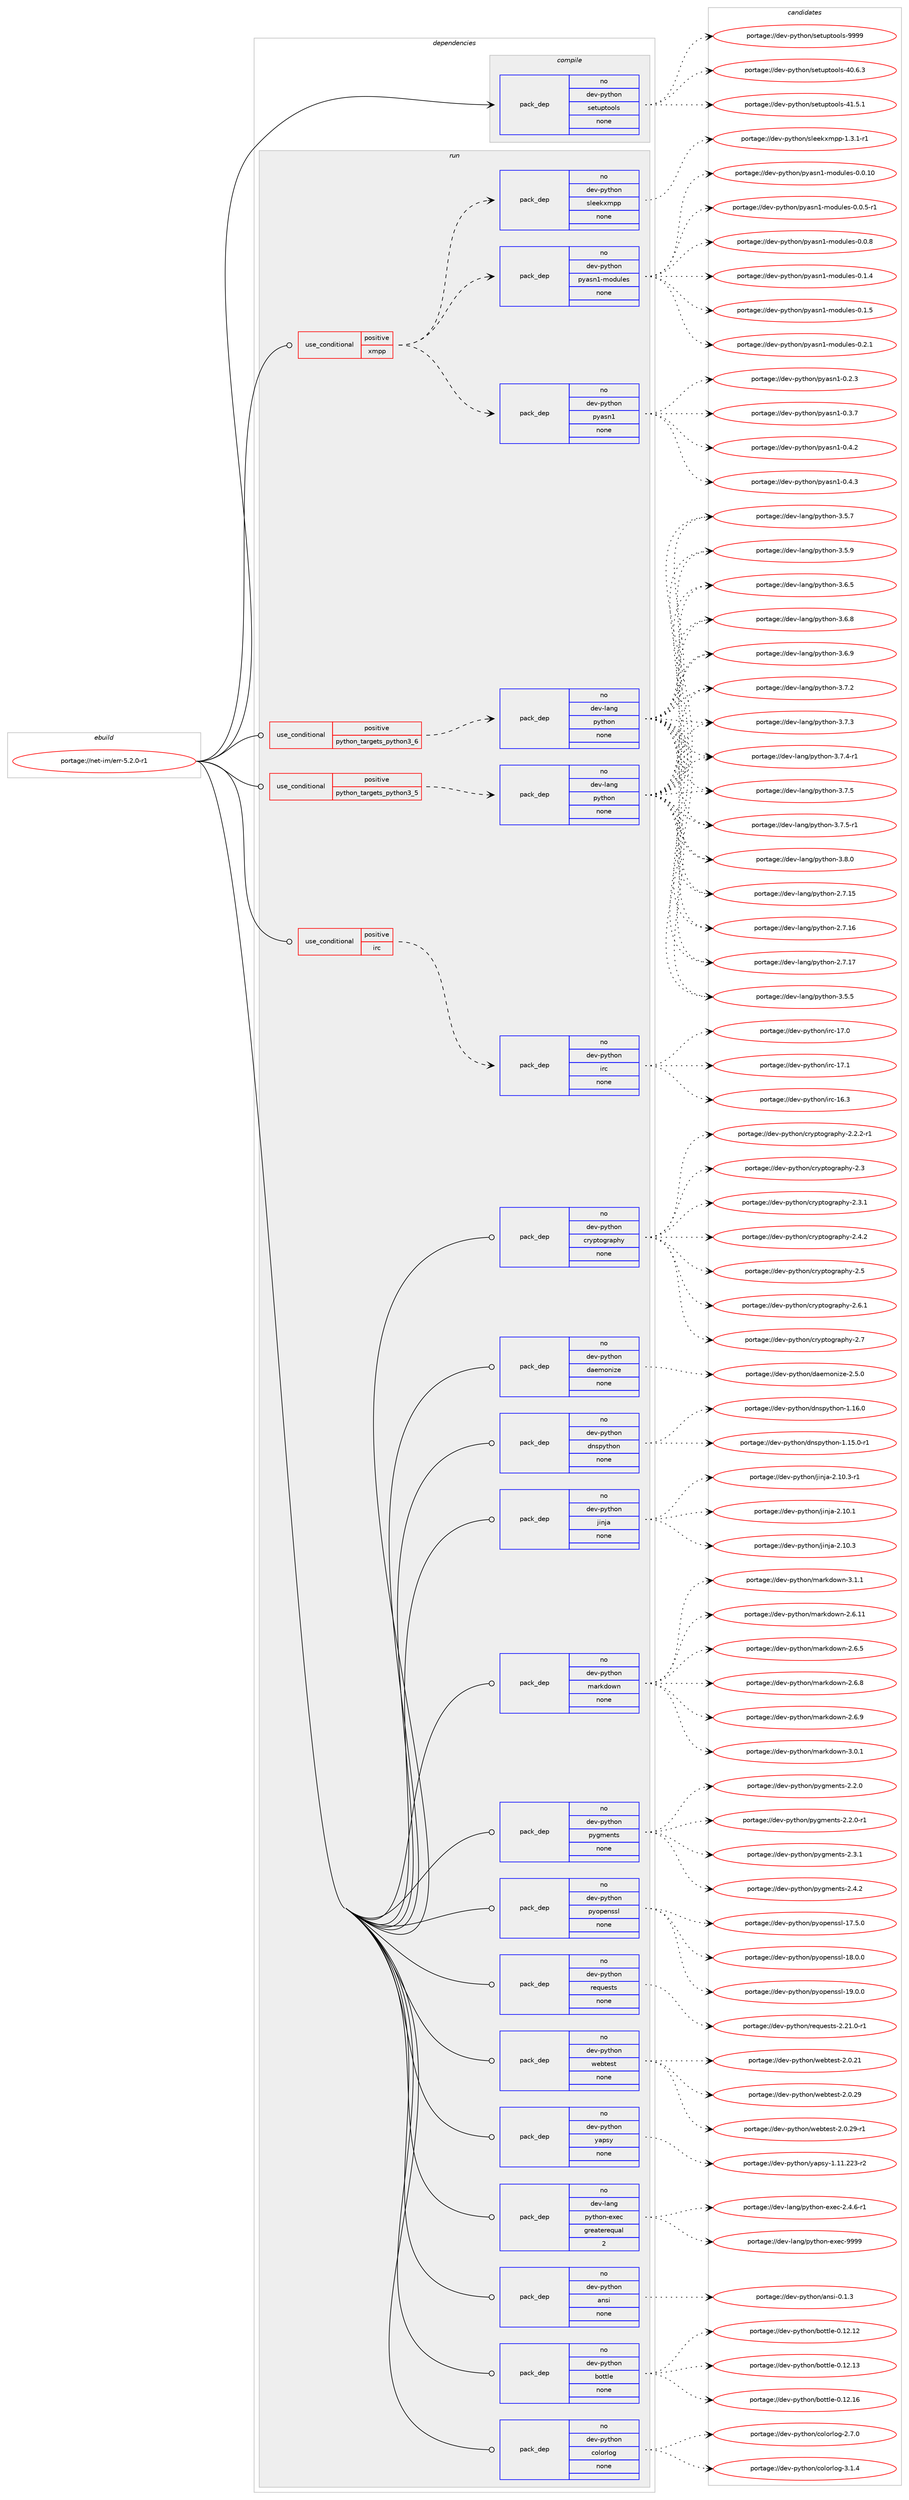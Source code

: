 digraph prolog {

# *************
# Graph options
# *************

newrank=true;
concentrate=true;
compound=true;
graph [rankdir=LR,fontname=Helvetica,fontsize=10,ranksep=1.5];#, ranksep=2.5, nodesep=0.2];
edge  [arrowhead=vee];
node  [fontname=Helvetica,fontsize=10];

# **********
# The ebuild
# **********

subgraph cluster_leftcol {
color=gray;
rank=same;
label=<<i>ebuild</i>>;
id [label="portage://net-im/err-5.2.0-r1", color=red, width=4, href="../net-im/err-5.2.0-r1.svg"];
}

# ****************
# The dependencies
# ****************

subgraph cluster_midcol {
color=gray;
label=<<i>dependencies</i>>;
subgraph cluster_compile {
fillcolor="#eeeeee";
style=filled;
label=<<i>compile</i>>;
subgraph pack260573 {
dependency355336 [label=<<TABLE BORDER="0" CELLBORDER="1" CELLSPACING="0" CELLPADDING="4" WIDTH="220"><TR><TD ROWSPAN="6" CELLPADDING="30">pack_dep</TD></TR><TR><TD WIDTH="110">no</TD></TR><TR><TD>dev-python</TD></TR><TR><TD>setuptools</TD></TR><TR><TD>none</TD></TR><TR><TD></TD></TR></TABLE>>, shape=none, color=blue];
}
id:e -> dependency355336:w [weight=20,style="solid",arrowhead="vee"];
}
subgraph cluster_compileandrun {
fillcolor="#eeeeee";
style=filled;
label=<<i>compile and run</i>>;
}
subgraph cluster_run {
fillcolor="#eeeeee";
style=filled;
label=<<i>run</i>>;
subgraph cond88876 {
dependency355337 [label=<<TABLE BORDER="0" CELLBORDER="1" CELLSPACING="0" CELLPADDING="4"><TR><TD ROWSPAN="3" CELLPADDING="10">use_conditional</TD></TR><TR><TD>positive</TD></TR><TR><TD>irc</TD></TR></TABLE>>, shape=none, color=red];
subgraph pack260574 {
dependency355338 [label=<<TABLE BORDER="0" CELLBORDER="1" CELLSPACING="0" CELLPADDING="4" WIDTH="220"><TR><TD ROWSPAN="6" CELLPADDING="30">pack_dep</TD></TR><TR><TD WIDTH="110">no</TD></TR><TR><TD>dev-python</TD></TR><TR><TD>irc</TD></TR><TR><TD>none</TD></TR><TR><TD></TD></TR></TABLE>>, shape=none, color=blue];
}
dependency355337:e -> dependency355338:w [weight=20,style="dashed",arrowhead="vee"];
}
id:e -> dependency355337:w [weight=20,style="solid",arrowhead="odot"];
subgraph cond88877 {
dependency355339 [label=<<TABLE BORDER="0" CELLBORDER="1" CELLSPACING="0" CELLPADDING="4"><TR><TD ROWSPAN="3" CELLPADDING="10">use_conditional</TD></TR><TR><TD>positive</TD></TR><TR><TD>python_targets_python3_5</TD></TR></TABLE>>, shape=none, color=red];
subgraph pack260575 {
dependency355340 [label=<<TABLE BORDER="0" CELLBORDER="1" CELLSPACING="0" CELLPADDING="4" WIDTH="220"><TR><TD ROWSPAN="6" CELLPADDING="30">pack_dep</TD></TR><TR><TD WIDTH="110">no</TD></TR><TR><TD>dev-lang</TD></TR><TR><TD>python</TD></TR><TR><TD>none</TD></TR><TR><TD></TD></TR></TABLE>>, shape=none, color=blue];
}
dependency355339:e -> dependency355340:w [weight=20,style="dashed",arrowhead="vee"];
}
id:e -> dependency355339:w [weight=20,style="solid",arrowhead="odot"];
subgraph cond88878 {
dependency355341 [label=<<TABLE BORDER="0" CELLBORDER="1" CELLSPACING="0" CELLPADDING="4"><TR><TD ROWSPAN="3" CELLPADDING="10">use_conditional</TD></TR><TR><TD>positive</TD></TR><TR><TD>python_targets_python3_6</TD></TR></TABLE>>, shape=none, color=red];
subgraph pack260576 {
dependency355342 [label=<<TABLE BORDER="0" CELLBORDER="1" CELLSPACING="0" CELLPADDING="4" WIDTH="220"><TR><TD ROWSPAN="6" CELLPADDING="30">pack_dep</TD></TR><TR><TD WIDTH="110">no</TD></TR><TR><TD>dev-lang</TD></TR><TR><TD>python</TD></TR><TR><TD>none</TD></TR><TR><TD></TD></TR></TABLE>>, shape=none, color=blue];
}
dependency355341:e -> dependency355342:w [weight=20,style="dashed",arrowhead="vee"];
}
id:e -> dependency355341:w [weight=20,style="solid",arrowhead="odot"];
subgraph cond88879 {
dependency355343 [label=<<TABLE BORDER="0" CELLBORDER="1" CELLSPACING="0" CELLPADDING="4"><TR><TD ROWSPAN="3" CELLPADDING="10">use_conditional</TD></TR><TR><TD>positive</TD></TR><TR><TD>xmpp</TD></TR></TABLE>>, shape=none, color=red];
subgraph pack260577 {
dependency355344 [label=<<TABLE BORDER="0" CELLBORDER="1" CELLSPACING="0" CELLPADDING="4" WIDTH="220"><TR><TD ROWSPAN="6" CELLPADDING="30">pack_dep</TD></TR><TR><TD WIDTH="110">no</TD></TR><TR><TD>dev-python</TD></TR><TR><TD>pyasn1</TD></TR><TR><TD>none</TD></TR><TR><TD></TD></TR></TABLE>>, shape=none, color=blue];
}
dependency355343:e -> dependency355344:w [weight=20,style="dashed",arrowhead="vee"];
subgraph pack260578 {
dependency355345 [label=<<TABLE BORDER="0" CELLBORDER="1" CELLSPACING="0" CELLPADDING="4" WIDTH="220"><TR><TD ROWSPAN="6" CELLPADDING="30">pack_dep</TD></TR><TR><TD WIDTH="110">no</TD></TR><TR><TD>dev-python</TD></TR><TR><TD>pyasn1-modules</TD></TR><TR><TD>none</TD></TR><TR><TD></TD></TR></TABLE>>, shape=none, color=blue];
}
dependency355343:e -> dependency355345:w [weight=20,style="dashed",arrowhead="vee"];
subgraph pack260579 {
dependency355346 [label=<<TABLE BORDER="0" CELLBORDER="1" CELLSPACING="0" CELLPADDING="4" WIDTH="220"><TR><TD ROWSPAN="6" CELLPADDING="30">pack_dep</TD></TR><TR><TD WIDTH="110">no</TD></TR><TR><TD>dev-python</TD></TR><TR><TD>sleekxmpp</TD></TR><TR><TD>none</TD></TR><TR><TD></TD></TR></TABLE>>, shape=none, color=blue];
}
dependency355343:e -> dependency355346:w [weight=20,style="dashed",arrowhead="vee"];
}
id:e -> dependency355343:w [weight=20,style="solid",arrowhead="odot"];
subgraph pack260580 {
dependency355347 [label=<<TABLE BORDER="0" CELLBORDER="1" CELLSPACING="0" CELLPADDING="4" WIDTH="220"><TR><TD ROWSPAN="6" CELLPADDING="30">pack_dep</TD></TR><TR><TD WIDTH="110">no</TD></TR><TR><TD>dev-lang</TD></TR><TR><TD>python-exec</TD></TR><TR><TD>greaterequal</TD></TR><TR><TD>2</TD></TR></TABLE>>, shape=none, color=blue];
}
id:e -> dependency355347:w [weight=20,style="solid",arrowhead="odot"];
subgraph pack260581 {
dependency355348 [label=<<TABLE BORDER="0" CELLBORDER="1" CELLSPACING="0" CELLPADDING="4" WIDTH="220"><TR><TD ROWSPAN="6" CELLPADDING="30">pack_dep</TD></TR><TR><TD WIDTH="110">no</TD></TR><TR><TD>dev-python</TD></TR><TR><TD>ansi</TD></TR><TR><TD>none</TD></TR><TR><TD></TD></TR></TABLE>>, shape=none, color=blue];
}
id:e -> dependency355348:w [weight=20,style="solid",arrowhead="odot"];
subgraph pack260582 {
dependency355349 [label=<<TABLE BORDER="0" CELLBORDER="1" CELLSPACING="0" CELLPADDING="4" WIDTH="220"><TR><TD ROWSPAN="6" CELLPADDING="30">pack_dep</TD></TR><TR><TD WIDTH="110">no</TD></TR><TR><TD>dev-python</TD></TR><TR><TD>bottle</TD></TR><TR><TD>none</TD></TR><TR><TD></TD></TR></TABLE>>, shape=none, color=blue];
}
id:e -> dependency355349:w [weight=20,style="solid",arrowhead="odot"];
subgraph pack260583 {
dependency355350 [label=<<TABLE BORDER="0" CELLBORDER="1" CELLSPACING="0" CELLPADDING="4" WIDTH="220"><TR><TD ROWSPAN="6" CELLPADDING="30">pack_dep</TD></TR><TR><TD WIDTH="110">no</TD></TR><TR><TD>dev-python</TD></TR><TR><TD>colorlog</TD></TR><TR><TD>none</TD></TR><TR><TD></TD></TR></TABLE>>, shape=none, color=blue];
}
id:e -> dependency355350:w [weight=20,style="solid",arrowhead="odot"];
subgraph pack260584 {
dependency355351 [label=<<TABLE BORDER="0" CELLBORDER="1" CELLSPACING="0" CELLPADDING="4" WIDTH="220"><TR><TD ROWSPAN="6" CELLPADDING="30">pack_dep</TD></TR><TR><TD WIDTH="110">no</TD></TR><TR><TD>dev-python</TD></TR><TR><TD>cryptography</TD></TR><TR><TD>none</TD></TR><TR><TD></TD></TR></TABLE>>, shape=none, color=blue];
}
id:e -> dependency355351:w [weight=20,style="solid",arrowhead="odot"];
subgraph pack260585 {
dependency355352 [label=<<TABLE BORDER="0" CELLBORDER="1" CELLSPACING="0" CELLPADDING="4" WIDTH="220"><TR><TD ROWSPAN="6" CELLPADDING="30">pack_dep</TD></TR><TR><TD WIDTH="110">no</TD></TR><TR><TD>dev-python</TD></TR><TR><TD>daemonize</TD></TR><TR><TD>none</TD></TR><TR><TD></TD></TR></TABLE>>, shape=none, color=blue];
}
id:e -> dependency355352:w [weight=20,style="solid",arrowhead="odot"];
subgraph pack260586 {
dependency355353 [label=<<TABLE BORDER="0" CELLBORDER="1" CELLSPACING="0" CELLPADDING="4" WIDTH="220"><TR><TD ROWSPAN="6" CELLPADDING="30">pack_dep</TD></TR><TR><TD WIDTH="110">no</TD></TR><TR><TD>dev-python</TD></TR><TR><TD>dnspython</TD></TR><TR><TD>none</TD></TR><TR><TD></TD></TR></TABLE>>, shape=none, color=blue];
}
id:e -> dependency355353:w [weight=20,style="solid",arrowhead="odot"];
subgraph pack260587 {
dependency355354 [label=<<TABLE BORDER="0" CELLBORDER="1" CELLSPACING="0" CELLPADDING="4" WIDTH="220"><TR><TD ROWSPAN="6" CELLPADDING="30">pack_dep</TD></TR><TR><TD WIDTH="110">no</TD></TR><TR><TD>dev-python</TD></TR><TR><TD>jinja</TD></TR><TR><TD>none</TD></TR><TR><TD></TD></TR></TABLE>>, shape=none, color=blue];
}
id:e -> dependency355354:w [weight=20,style="solid",arrowhead="odot"];
subgraph pack260588 {
dependency355355 [label=<<TABLE BORDER="0" CELLBORDER="1" CELLSPACING="0" CELLPADDING="4" WIDTH="220"><TR><TD ROWSPAN="6" CELLPADDING="30">pack_dep</TD></TR><TR><TD WIDTH="110">no</TD></TR><TR><TD>dev-python</TD></TR><TR><TD>markdown</TD></TR><TR><TD>none</TD></TR><TR><TD></TD></TR></TABLE>>, shape=none, color=blue];
}
id:e -> dependency355355:w [weight=20,style="solid",arrowhead="odot"];
subgraph pack260589 {
dependency355356 [label=<<TABLE BORDER="0" CELLBORDER="1" CELLSPACING="0" CELLPADDING="4" WIDTH="220"><TR><TD ROWSPAN="6" CELLPADDING="30">pack_dep</TD></TR><TR><TD WIDTH="110">no</TD></TR><TR><TD>dev-python</TD></TR><TR><TD>pygments</TD></TR><TR><TD>none</TD></TR><TR><TD></TD></TR></TABLE>>, shape=none, color=blue];
}
id:e -> dependency355356:w [weight=20,style="solid",arrowhead="odot"];
subgraph pack260590 {
dependency355357 [label=<<TABLE BORDER="0" CELLBORDER="1" CELLSPACING="0" CELLPADDING="4" WIDTH="220"><TR><TD ROWSPAN="6" CELLPADDING="30">pack_dep</TD></TR><TR><TD WIDTH="110">no</TD></TR><TR><TD>dev-python</TD></TR><TR><TD>pyopenssl</TD></TR><TR><TD>none</TD></TR><TR><TD></TD></TR></TABLE>>, shape=none, color=blue];
}
id:e -> dependency355357:w [weight=20,style="solid",arrowhead="odot"];
subgraph pack260591 {
dependency355358 [label=<<TABLE BORDER="0" CELLBORDER="1" CELLSPACING="0" CELLPADDING="4" WIDTH="220"><TR><TD ROWSPAN="6" CELLPADDING="30">pack_dep</TD></TR><TR><TD WIDTH="110">no</TD></TR><TR><TD>dev-python</TD></TR><TR><TD>requests</TD></TR><TR><TD>none</TD></TR><TR><TD></TD></TR></TABLE>>, shape=none, color=blue];
}
id:e -> dependency355358:w [weight=20,style="solid",arrowhead="odot"];
subgraph pack260592 {
dependency355359 [label=<<TABLE BORDER="0" CELLBORDER="1" CELLSPACING="0" CELLPADDING="4" WIDTH="220"><TR><TD ROWSPAN="6" CELLPADDING="30">pack_dep</TD></TR><TR><TD WIDTH="110">no</TD></TR><TR><TD>dev-python</TD></TR><TR><TD>webtest</TD></TR><TR><TD>none</TD></TR><TR><TD></TD></TR></TABLE>>, shape=none, color=blue];
}
id:e -> dependency355359:w [weight=20,style="solid",arrowhead="odot"];
subgraph pack260593 {
dependency355360 [label=<<TABLE BORDER="0" CELLBORDER="1" CELLSPACING="0" CELLPADDING="4" WIDTH="220"><TR><TD ROWSPAN="6" CELLPADDING="30">pack_dep</TD></TR><TR><TD WIDTH="110">no</TD></TR><TR><TD>dev-python</TD></TR><TR><TD>yapsy</TD></TR><TR><TD>none</TD></TR><TR><TD></TD></TR></TABLE>>, shape=none, color=blue];
}
id:e -> dependency355360:w [weight=20,style="solid",arrowhead="odot"];
}
}

# **************
# The candidates
# **************

subgraph cluster_choices {
rank=same;
color=gray;
label=<<i>candidates</i>>;

subgraph choice260573 {
color=black;
nodesep=1;
choiceportage100101118451121211161041111104711510111611711211611111110811545524846544651 [label="portage://dev-python/setuptools-40.6.3", color=red, width=4,href="../dev-python/setuptools-40.6.3.svg"];
choiceportage100101118451121211161041111104711510111611711211611111110811545524946534649 [label="portage://dev-python/setuptools-41.5.1", color=red, width=4,href="../dev-python/setuptools-41.5.1.svg"];
choiceportage10010111845112121116104111110471151011161171121161111111081154557575757 [label="portage://dev-python/setuptools-9999", color=red, width=4,href="../dev-python/setuptools-9999.svg"];
dependency355336:e -> choiceportage100101118451121211161041111104711510111611711211611111110811545524846544651:w [style=dotted,weight="100"];
dependency355336:e -> choiceportage100101118451121211161041111104711510111611711211611111110811545524946534649:w [style=dotted,weight="100"];
dependency355336:e -> choiceportage10010111845112121116104111110471151011161171121161111111081154557575757:w [style=dotted,weight="100"];
}
subgraph choice260574 {
color=black;
nodesep=1;
choiceportage1001011184511212111610411111047105114994549544651 [label="portage://dev-python/irc-16.3", color=red, width=4,href="../dev-python/irc-16.3.svg"];
choiceportage1001011184511212111610411111047105114994549554648 [label="portage://dev-python/irc-17.0", color=red, width=4,href="../dev-python/irc-17.0.svg"];
choiceportage1001011184511212111610411111047105114994549554649 [label="portage://dev-python/irc-17.1", color=red, width=4,href="../dev-python/irc-17.1.svg"];
dependency355338:e -> choiceportage1001011184511212111610411111047105114994549544651:w [style=dotted,weight="100"];
dependency355338:e -> choiceportage1001011184511212111610411111047105114994549554648:w [style=dotted,weight="100"];
dependency355338:e -> choiceportage1001011184511212111610411111047105114994549554649:w [style=dotted,weight="100"];
}
subgraph choice260575 {
color=black;
nodesep=1;
choiceportage10010111845108971101034711212111610411111045504655464953 [label="portage://dev-lang/python-2.7.15", color=red, width=4,href="../dev-lang/python-2.7.15.svg"];
choiceportage10010111845108971101034711212111610411111045504655464954 [label="portage://dev-lang/python-2.7.16", color=red, width=4,href="../dev-lang/python-2.7.16.svg"];
choiceportage10010111845108971101034711212111610411111045504655464955 [label="portage://dev-lang/python-2.7.17", color=red, width=4,href="../dev-lang/python-2.7.17.svg"];
choiceportage100101118451089711010347112121116104111110455146534653 [label="portage://dev-lang/python-3.5.5", color=red, width=4,href="../dev-lang/python-3.5.5.svg"];
choiceportage100101118451089711010347112121116104111110455146534655 [label="portage://dev-lang/python-3.5.7", color=red, width=4,href="../dev-lang/python-3.5.7.svg"];
choiceportage100101118451089711010347112121116104111110455146534657 [label="portage://dev-lang/python-3.5.9", color=red, width=4,href="../dev-lang/python-3.5.9.svg"];
choiceportage100101118451089711010347112121116104111110455146544653 [label="portage://dev-lang/python-3.6.5", color=red, width=4,href="../dev-lang/python-3.6.5.svg"];
choiceportage100101118451089711010347112121116104111110455146544656 [label="portage://dev-lang/python-3.6.8", color=red, width=4,href="../dev-lang/python-3.6.8.svg"];
choiceportage100101118451089711010347112121116104111110455146544657 [label="portage://dev-lang/python-3.6.9", color=red, width=4,href="../dev-lang/python-3.6.9.svg"];
choiceportage100101118451089711010347112121116104111110455146554650 [label="portage://dev-lang/python-3.7.2", color=red, width=4,href="../dev-lang/python-3.7.2.svg"];
choiceportage100101118451089711010347112121116104111110455146554651 [label="portage://dev-lang/python-3.7.3", color=red, width=4,href="../dev-lang/python-3.7.3.svg"];
choiceportage1001011184510897110103471121211161041111104551465546524511449 [label="portage://dev-lang/python-3.7.4-r1", color=red, width=4,href="../dev-lang/python-3.7.4-r1.svg"];
choiceportage100101118451089711010347112121116104111110455146554653 [label="portage://dev-lang/python-3.7.5", color=red, width=4,href="../dev-lang/python-3.7.5.svg"];
choiceportage1001011184510897110103471121211161041111104551465546534511449 [label="portage://dev-lang/python-3.7.5-r1", color=red, width=4,href="../dev-lang/python-3.7.5-r1.svg"];
choiceportage100101118451089711010347112121116104111110455146564648 [label="portage://dev-lang/python-3.8.0", color=red, width=4,href="../dev-lang/python-3.8.0.svg"];
dependency355340:e -> choiceportage10010111845108971101034711212111610411111045504655464953:w [style=dotted,weight="100"];
dependency355340:e -> choiceportage10010111845108971101034711212111610411111045504655464954:w [style=dotted,weight="100"];
dependency355340:e -> choiceportage10010111845108971101034711212111610411111045504655464955:w [style=dotted,weight="100"];
dependency355340:e -> choiceportage100101118451089711010347112121116104111110455146534653:w [style=dotted,weight="100"];
dependency355340:e -> choiceportage100101118451089711010347112121116104111110455146534655:w [style=dotted,weight="100"];
dependency355340:e -> choiceportage100101118451089711010347112121116104111110455146534657:w [style=dotted,weight="100"];
dependency355340:e -> choiceportage100101118451089711010347112121116104111110455146544653:w [style=dotted,weight="100"];
dependency355340:e -> choiceportage100101118451089711010347112121116104111110455146544656:w [style=dotted,weight="100"];
dependency355340:e -> choiceportage100101118451089711010347112121116104111110455146544657:w [style=dotted,weight="100"];
dependency355340:e -> choiceportage100101118451089711010347112121116104111110455146554650:w [style=dotted,weight="100"];
dependency355340:e -> choiceportage100101118451089711010347112121116104111110455146554651:w [style=dotted,weight="100"];
dependency355340:e -> choiceportage1001011184510897110103471121211161041111104551465546524511449:w [style=dotted,weight="100"];
dependency355340:e -> choiceportage100101118451089711010347112121116104111110455146554653:w [style=dotted,weight="100"];
dependency355340:e -> choiceportage1001011184510897110103471121211161041111104551465546534511449:w [style=dotted,weight="100"];
dependency355340:e -> choiceportage100101118451089711010347112121116104111110455146564648:w [style=dotted,weight="100"];
}
subgraph choice260576 {
color=black;
nodesep=1;
choiceportage10010111845108971101034711212111610411111045504655464953 [label="portage://dev-lang/python-2.7.15", color=red, width=4,href="../dev-lang/python-2.7.15.svg"];
choiceportage10010111845108971101034711212111610411111045504655464954 [label="portage://dev-lang/python-2.7.16", color=red, width=4,href="../dev-lang/python-2.7.16.svg"];
choiceportage10010111845108971101034711212111610411111045504655464955 [label="portage://dev-lang/python-2.7.17", color=red, width=4,href="../dev-lang/python-2.7.17.svg"];
choiceportage100101118451089711010347112121116104111110455146534653 [label="portage://dev-lang/python-3.5.5", color=red, width=4,href="../dev-lang/python-3.5.5.svg"];
choiceportage100101118451089711010347112121116104111110455146534655 [label="portage://dev-lang/python-3.5.7", color=red, width=4,href="../dev-lang/python-3.5.7.svg"];
choiceportage100101118451089711010347112121116104111110455146534657 [label="portage://dev-lang/python-3.5.9", color=red, width=4,href="../dev-lang/python-3.5.9.svg"];
choiceportage100101118451089711010347112121116104111110455146544653 [label="portage://dev-lang/python-3.6.5", color=red, width=4,href="../dev-lang/python-3.6.5.svg"];
choiceportage100101118451089711010347112121116104111110455146544656 [label="portage://dev-lang/python-3.6.8", color=red, width=4,href="../dev-lang/python-3.6.8.svg"];
choiceportage100101118451089711010347112121116104111110455146544657 [label="portage://dev-lang/python-3.6.9", color=red, width=4,href="../dev-lang/python-3.6.9.svg"];
choiceportage100101118451089711010347112121116104111110455146554650 [label="portage://dev-lang/python-3.7.2", color=red, width=4,href="../dev-lang/python-3.7.2.svg"];
choiceportage100101118451089711010347112121116104111110455146554651 [label="portage://dev-lang/python-3.7.3", color=red, width=4,href="../dev-lang/python-3.7.3.svg"];
choiceportage1001011184510897110103471121211161041111104551465546524511449 [label="portage://dev-lang/python-3.7.4-r1", color=red, width=4,href="../dev-lang/python-3.7.4-r1.svg"];
choiceportage100101118451089711010347112121116104111110455146554653 [label="portage://dev-lang/python-3.7.5", color=red, width=4,href="../dev-lang/python-3.7.5.svg"];
choiceportage1001011184510897110103471121211161041111104551465546534511449 [label="portage://dev-lang/python-3.7.5-r1", color=red, width=4,href="../dev-lang/python-3.7.5-r1.svg"];
choiceportage100101118451089711010347112121116104111110455146564648 [label="portage://dev-lang/python-3.8.0", color=red, width=4,href="../dev-lang/python-3.8.0.svg"];
dependency355342:e -> choiceportage10010111845108971101034711212111610411111045504655464953:w [style=dotted,weight="100"];
dependency355342:e -> choiceportage10010111845108971101034711212111610411111045504655464954:w [style=dotted,weight="100"];
dependency355342:e -> choiceportage10010111845108971101034711212111610411111045504655464955:w [style=dotted,weight="100"];
dependency355342:e -> choiceportage100101118451089711010347112121116104111110455146534653:w [style=dotted,weight="100"];
dependency355342:e -> choiceportage100101118451089711010347112121116104111110455146534655:w [style=dotted,weight="100"];
dependency355342:e -> choiceportage100101118451089711010347112121116104111110455146534657:w [style=dotted,weight="100"];
dependency355342:e -> choiceportage100101118451089711010347112121116104111110455146544653:w [style=dotted,weight="100"];
dependency355342:e -> choiceportage100101118451089711010347112121116104111110455146544656:w [style=dotted,weight="100"];
dependency355342:e -> choiceportage100101118451089711010347112121116104111110455146544657:w [style=dotted,weight="100"];
dependency355342:e -> choiceportage100101118451089711010347112121116104111110455146554650:w [style=dotted,weight="100"];
dependency355342:e -> choiceportage100101118451089711010347112121116104111110455146554651:w [style=dotted,weight="100"];
dependency355342:e -> choiceportage1001011184510897110103471121211161041111104551465546524511449:w [style=dotted,weight="100"];
dependency355342:e -> choiceportage100101118451089711010347112121116104111110455146554653:w [style=dotted,weight="100"];
dependency355342:e -> choiceportage1001011184510897110103471121211161041111104551465546534511449:w [style=dotted,weight="100"];
dependency355342:e -> choiceportage100101118451089711010347112121116104111110455146564648:w [style=dotted,weight="100"];
}
subgraph choice260577 {
color=black;
nodesep=1;
choiceportage10010111845112121116104111110471121219711511049454846504651 [label="portage://dev-python/pyasn1-0.2.3", color=red, width=4,href="../dev-python/pyasn1-0.2.3.svg"];
choiceportage10010111845112121116104111110471121219711511049454846514655 [label="portage://dev-python/pyasn1-0.3.7", color=red, width=4,href="../dev-python/pyasn1-0.3.7.svg"];
choiceportage10010111845112121116104111110471121219711511049454846524650 [label="portage://dev-python/pyasn1-0.4.2", color=red, width=4,href="../dev-python/pyasn1-0.4.2.svg"];
choiceportage10010111845112121116104111110471121219711511049454846524651 [label="portage://dev-python/pyasn1-0.4.3", color=red, width=4,href="../dev-python/pyasn1-0.4.3.svg"];
dependency355344:e -> choiceportage10010111845112121116104111110471121219711511049454846504651:w [style=dotted,weight="100"];
dependency355344:e -> choiceportage10010111845112121116104111110471121219711511049454846514655:w [style=dotted,weight="100"];
dependency355344:e -> choiceportage10010111845112121116104111110471121219711511049454846524650:w [style=dotted,weight="100"];
dependency355344:e -> choiceportage10010111845112121116104111110471121219711511049454846524651:w [style=dotted,weight="100"];
}
subgraph choice260578 {
color=black;
nodesep=1;
choiceportage100101118451121211161041111104711212197115110494510911110011710810111545484648464948 [label="portage://dev-python/pyasn1-modules-0.0.10", color=red, width=4,href="../dev-python/pyasn1-modules-0.0.10.svg"];
choiceportage10010111845112121116104111110471121219711511049451091111001171081011154548464846534511449 [label="portage://dev-python/pyasn1-modules-0.0.5-r1", color=red, width=4,href="../dev-python/pyasn1-modules-0.0.5-r1.svg"];
choiceportage1001011184511212111610411111047112121971151104945109111100117108101115454846484656 [label="portage://dev-python/pyasn1-modules-0.0.8", color=red, width=4,href="../dev-python/pyasn1-modules-0.0.8.svg"];
choiceportage1001011184511212111610411111047112121971151104945109111100117108101115454846494652 [label="portage://dev-python/pyasn1-modules-0.1.4", color=red, width=4,href="../dev-python/pyasn1-modules-0.1.4.svg"];
choiceportage1001011184511212111610411111047112121971151104945109111100117108101115454846494653 [label="portage://dev-python/pyasn1-modules-0.1.5", color=red, width=4,href="../dev-python/pyasn1-modules-0.1.5.svg"];
choiceportage1001011184511212111610411111047112121971151104945109111100117108101115454846504649 [label="portage://dev-python/pyasn1-modules-0.2.1", color=red, width=4,href="../dev-python/pyasn1-modules-0.2.1.svg"];
dependency355345:e -> choiceportage100101118451121211161041111104711212197115110494510911110011710810111545484648464948:w [style=dotted,weight="100"];
dependency355345:e -> choiceportage10010111845112121116104111110471121219711511049451091111001171081011154548464846534511449:w [style=dotted,weight="100"];
dependency355345:e -> choiceportage1001011184511212111610411111047112121971151104945109111100117108101115454846484656:w [style=dotted,weight="100"];
dependency355345:e -> choiceportage1001011184511212111610411111047112121971151104945109111100117108101115454846494652:w [style=dotted,weight="100"];
dependency355345:e -> choiceportage1001011184511212111610411111047112121971151104945109111100117108101115454846494653:w [style=dotted,weight="100"];
dependency355345:e -> choiceportage1001011184511212111610411111047112121971151104945109111100117108101115454846504649:w [style=dotted,weight="100"];
}
subgraph choice260579 {
color=black;
nodesep=1;
choiceportage10010111845112121116104111110471151081011011071201091121124549465146494511449 [label="portage://dev-python/sleekxmpp-1.3.1-r1", color=red, width=4,href="../dev-python/sleekxmpp-1.3.1-r1.svg"];
dependency355346:e -> choiceportage10010111845112121116104111110471151081011011071201091121124549465146494511449:w [style=dotted,weight="100"];
}
subgraph choice260580 {
color=black;
nodesep=1;
choiceportage10010111845108971101034711212111610411111045101120101994550465246544511449 [label="portage://dev-lang/python-exec-2.4.6-r1", color=red, width=4,href="../dev-lang/python-exec-2.4.6-r1.svg"];
choiceportage10010111845108971101034711212111610411111045101120101994557575757 [label="portage://dev-lang/python-exec-9999", color=red, width=4,href="../dev-lang/python-exec-9999.svg"];
dependency355347:e -> choiceportage10010111845108971101034711212111610411111045101120101994550465246544511449:w [style=dotted,weight="100"];
dependency355347:e -> choiceportage10010111845108971101034711212111610411111045101120101994557575757:w [style=dotted,weight="100"];
}
subgraph choice260581 {
color=black;
nodesep=1;
choiceportage100101118451121211161041111104797110115105454846494651 [label="portage://dev-python/ansi-0.1.3", color=red, width=4,href="../dev-python/ansi-0.1.3.svg"];
dependency355348:e -> choiceportage100101118451121211161041111104797110115105454846494651:w [style=dotted,weight="100"];
}
subgraph choice260582 {
color=black;
nodesep=1;
choiceportage1001011184511212111610411111047981111161161081014548464950464950 [label="portage://dev-python/bottle-0.12.12", color=red, width=4,href="../dev-python/bottle-0.12.12.svg"];
choiceportage1001011184511212111610411111047981111161161081014548464950464951 [label="portage://dev-python/bottle-0.12.13", color=red, width=4,href="../dev-python/bottle-0.12.13.svg"];
choiceportage1001011184511212111610411111047981111161161081014548464950464954 [label="portage://dev-python/bottle-0.12.16", color=red, width=4,href="../dev-python/bottle-0.12.16.svg"];
dependency355349:e -> choiceportage1001011184511212111610411111047981111161161081014548464950464950:w [style=dotted,weight="100"];
dependency355349:e -> choiceportage1001011184511212111610411111047981111161161081014548464950464951:w [style=dotted,weight="100"];
dependency355349:e -> choiceportage1001011184511212111610411111047981111161161081014548464950464954:w [style=dotted,weight="100"];
}
subgraph choice260583 {
color=black;
nodesep=1;
choiceportage100101118451121211161041111104799111108111114108111103455046554648 [label="portage://dev-python/colorlog-2.7.0", color=red, width=4,href="../dev-python/colorlog-2.7.0.svg"];
choiceportage100101118451121211161041111104799111108111114108111103455146494652 [label="portage://dev-python/colorlog-3.1.4", color=red, width=4,href="../dev-python/colorlog-3.1.4.svg"];
dependency355350:e -> choiceportage100101118451121211161041111104799111108111114108111103455046554648:w [style=dotted,weight="100"];
dependency355350:e -> choiceportage100101118451121211161041111104799111108111114108111103455146494652:w [style=dotted,weight="100"];
}
subgraph choice260584 {
color=black;
nodesep=1;
choiceportage100101118451121211161041111104799114121112116111103114971121041214550465046504511449 [label="portage://dev-python/cryptography-2.2.2-r1", color=red, width=4,href="../dev-python/cryptography-2.2.2-r1.svg"];
choiceportage1001011184511212111610411111047991141211121161111031149711210412145504651 [label="portage://dev-python/cryptography-2.3", color=red, width=4,href="../dev-python/cryptography-2.3.svg"];
choiceportage10010111845112121116104111110479911412111211611110311497112104121455046514649 [label="portage://dev-python/cryptography-2.3.1", color=red, width=4,href="../dev-python/cryptography-2.3.1.svg"];
choiceportage10010111845112121116104111110479911412111211611110311497112104121455046524650 [label="portage://dev-python/cryptography-2.4.2", color=red, width=4,href="../dev-python/cryptography-2.4.2.svg"];
choiceportage1001011184511212111610411111047991141211121161111031149711210412145504653 [label="portage://dev-python/cryptography-2.5", color=red, width=4,href="../dev-python/cryptography-2.5.svg"];
choiceportage10010111845112121116104111110479911412111211611110311497112104121455046544649 [label="portage://dev-python/cryptography-2.6.1", color=red, width=4,href="../dev-python/cryptography-2.6.1.svg"];
choiceportage1001011184511212111610411111047991141211121161111031149711210412145504655 [label="portage://dev-python/cryptography-2.7", color=red, width=4,href="../dev-python/cryptography-2.7.svg"];
dependency355351:e -> choiceportage100101118451121211161041111104799114121112116111103114971121041214550465046504511449:w [style=dotted,weight="100"];
dependency355351:e -> choiceportage1001011184511212111610411111047991141211121161111031149711210412145504651:w [style=dotted,weight="100"];
dependency355351:e -> choiceportage10010111845112121116104111110479911412111211611110311497112104121455046514649:w [style=dotted,weight="100"];
dependency355351:e -> choiceportage10010111845112121116104111110479911412111211611110311497112104121455046524650:w [style=dotted,weight="100"];
dependency355351:e -> choiceportage1001011184511212111610411111047991141211121161111031149711210412145504653:w [style=dotted,weight="100"];
dependency355351:e -> choiceportage10010111845112121116104111110479911412111211611110311497112104121455046544649:w [style=dotted,weight="100"];
dependency355351:e -> choiceportage1001011184511212111610411111047991141211121161111031149711210412145504655:w [style=dotted,weight="100"];
}
subgraph choice260585 {
color=black;
nodesep=1;
choiceportage100101118451121211161041111104710097101109111110105122101455046534648 [label="portage://dev-python/daemonize-2.5.0", color=red, width=4,href="../dev-python/daemonize-2.5.0.svg"];
dependency355352:e -> choiceportage100101118451121211161041111104710097101109111110105122101455046534648:w [style=dotted,weight="100"];
}
subgraph choice260586 {
color=black;
nodesep=1;
choiceportage1001011184511212111610411111047100110115112121116104111110454946495346484511449 [label="portage://dev-python/dnspython-1.15.0-r1", color=red, width=4,href="../dev-python/dnspython-1.15.0-r1.svg"];
choiceportage100101118451121211161041111104710011011511212111610411111045494649544648 [label="portage://dev-python/dnspython-1.16.0", color=red, width=4,href="../dev-python/dnspython-1.16.0.svg"];
dependency355353:e -> choiceportage1001011184511212111610411111047100110115112121116104111110454946495346484511449:w [style=dotted,weight="100"];
dependency355353:e -> choiceportage100101118451121211161041111104710011011511212111610411111045494649544648:w [style=dotted,weight="100"];
}
subgraph choice260587 {
color=black;
nodesep=1;
choiceportage10010111845112121116104111110471061051101069745504649484649 [label="portage://dev-python/jinja-2.10.1", color=red, width=4,href="../dev-python/jinja-2.10.1.svg"];
choiceportage10010111845112121116104111110471061051101069745504649484651 [label="portage://dev-python/jinja-2.10.3", color=red, width=4,href="../dev-python/jinja-2.10.3.svg"];
choiceportage100101118451121211161041111104710610511010697455046494846514511449 [label="portage://dev-python/jinja-2.10.3-r1", color=red, width=4,href="../dev-python/jinja-2.10.3-r1.svg"];
dependency355354:e -> choiceportage10010111845112121116104111110471061051101069745504649484649:w [style=dotted,weight="100"];
dependency355354:e -> choiceportage10010111845112121116104111110471061051101069745504649484651:w [style=dotted,weight="100"];
dependency355354:e -> choiceportage100101118451121211161041111104710610511010697455046494846514511449:w [style=dotted,weight="100"];
}
subgraph choice260588 {
color=black;
nodesep=1;
choiceportage10010111845112121116104111110471099711410710011111911045504654464949 [label="portage://dev-python/markdown-2.6.11", color=red, width=4,href="../dev-python/markdown-2.6.11.svg"];
choiceportage100101118451121211161041111104710997114107100111119110455046544653 [label="portage://dev-python/markdown-2.6.5", color=red, width=4,href="../dev-python/markdown-2.6.5.svg"];
choiceportage100101118451121211161041111104710997114107100111119110455046544656 [label="portage://dev-python/markdown-2.6.8", color=red, width=4,href="../dev-python/markdown-2.6.8.svg"];
choiceportage100101118451121211161041111104710997114107100111119110455046544657 [label="portage://dev-python/markdown-2.6.9", color=red, width=4,href="../dev-python/markdown-2.6.9.svg"];
choiceportage100101118451121211161041111104710997114107100111119110455146484649 [label="portage://dev-python/markdown-3.0.1", color=red, width=4,href="../dev-python/markdown-3.0.1.svg"];
choiceportage100101118451121211161041111104710997114107100111119110455146494649 [label="portage://dev-python/markdown-3.1.1", color=red, width=4,href="../dev-python/markdown-3.1.1.svg"];
dependency355355:e -> choiceportage10010111845112121116104111110471099711410710011111911045504654464949:w [style=dotted,weight="100"];
dependency355355:e -> choiceportage100101118451121211161041111104710997114107100111119110455046544653:w [style=dotted,weight="100"];
dependency355355:e -> choiceportage100101118451121211161041111104710997114107100111119110455046544656:w [style=dotted,weight="100"];
dependency355355:e -> choiceportage100101118451121211161041111104710997114107100111119110455046544657:w [style=dotted,weight="100"];
dependency355355:e -> choiceportage100101118451121211161041111104710997114107100111119110455146484649:w [style=dotted,weight="100"];
dependency355355:e -> choiceportage100101118451121211161041111104710997114107100111119110455146494649:w [style=dotted,weight="100"];
}
subgraph choice260589 {
color=black;
nodesep=1;
choiceportage1001011184511212111610411111047112121103109101110116115455046504648 [label="portage://dev-python/pygments-2.2.0", color=red, width=4,href="../dev-python/pygments-2.2.0.svg"];
choiceportage10010111845112121116104111110471121211031091011101161154550465046484511449 [label="portage://dev-python/pygments-2.2.0-r1", color=red, width=4,href="../dev-python/pygments-2.2.0-r1.svg"];
choiceportage1001011184511212111610411111047112121103109101110116115455046514649 [label="portage://dev-python/pygments-2.3.1", color=red, width=4,href="../dev-python/pygments-2.3.1.svg"];
choiceportage1001011184511212111610411111047112121103109101110116115455046524650 [label="portage://dev-python/pygments-2.4.2", color=red, width=4,href="../dev-python/pygments-2.4.2.svg"];
dependency355356:e -> choiceportage1001011184511212111610411111047112121103109101110116115455046504648:w [style=dotted,weight="100"];
dependency355356:e -> choiceportage10010111845112121116104111110471121211031091011101161154550465046484511449:w [style=dotted,weight="100"];
dependency355356:e -> choiceportage1001011184511212111610411111047112121103109101110116115455046514649:w [style=dotted,weight="100"];
dependency355356:e -> choiceportage1001011184511212111610411111047112121103109101110116115455046524650:w [style=dotted,weight="100"];
}
subgraph choice260590 {
color=black;
nodesep=1;
choiceportage100101118451121211161041111104711212111111210111011511510845495546534648 [label="portage://dev-python/pyopenssl-17.5.0", color=red, width=4,href="../dev-python/pyopenssl-17.5.0.svg"];
choiceportage100101118451121211161041111104711212111111210111011511510845495646484648 [label="portage://dev-python/pyopenssl-18.0.0", color=red, width=4,href="../dev-python/pyopenssl-18.0.0.svg"];
choiceportage100101118451121211161041111104711212111111210111011511510845495746484648 [label="portage://dev-python/pyopenssl-19.0.0", color=red, width=4,href="../dev-python/pyopenssl-19.0.0.svg"];
dependency355357:e -> choiceportage100101118451121211161041111104711212111111210111011511510845495546534648:w [style=dotted,weight="100"];
dependency355357:e -> choiceportage100101118451121211161041111104711212111111210111011511510845495646484648:w [style=dotted,weight="100"];
dependency355357:e -> choiceportage100101118451121211161041111104711212111111210111011511510845495746484648:w [style=dotted,weight="100"];
}
subgraph choice260591 {
color=black;
nodesep=1;
choiceportage1001011184511212111610411111047114101113117101115116115455046504946484511449 [label="portage://dev-python/requests-2.21.0-r1", color=red, width=4,href="../dev-python/requests-2.21.0-r1.svg"];
dependency355358:e -> choiceportage1001011184511212111610411111047114101113117101115116115455046504946484511449:w [style=dotted,weight="100"];
}
subgraph choice260592 {
color=black;
nodesep=1;
choiceportage10010111845112121116104111110471191019811610111511645504648465049 [label="portage://dev-python/webtest-2.0.21", color=red, width=4,href="../dev-python/webtest-2.0.21.svg"];
choiceportage10010111845112121116104111110471191019811610111511645504648465057 [label="portage://dev-python/webtest-2.0.29", color=red, width=4,href="../dev-python/webtest-2.0.29.svg"];
choiceportage100101118451121211161041111104711910198116101115116455046484650574511449 [label="portage://dev-python/webtest-2.0.29-r1", color=red, width=4,href="../dev-python/webtest-2.0.29-r1.svg"];
dependency355359:e -> choiceportage10010111845112121116104111110471191019811610111511645504648465049:w [style=dotted,weight="100"];
dependency355359:e -> choiceportage10010111845112121116104111110471191019811610111511645504648465057:w [style=dotted,weight="100"];
dependency355359:e -> choiceportage100101118451121211161041111104711910198116101115116455046484650574511449:w [style=dotted,weight="100"];
}
subgraph choice260593 {
color=black;
nodesep=1;
choiceportage1001011184511212111610411111047121971121151214549464949465050514511450 [label="portage://dev-python/yapsy-1.11.223-r2", color=red, width=4,href="../dev-python/yapsy-1.11.223-r2.svg"];
dependency355360:e -> choiceportage1001011184511212111610411111047121971121151214549464949465050514511450:w [style=dotted,weight="100"];
}
}

}
